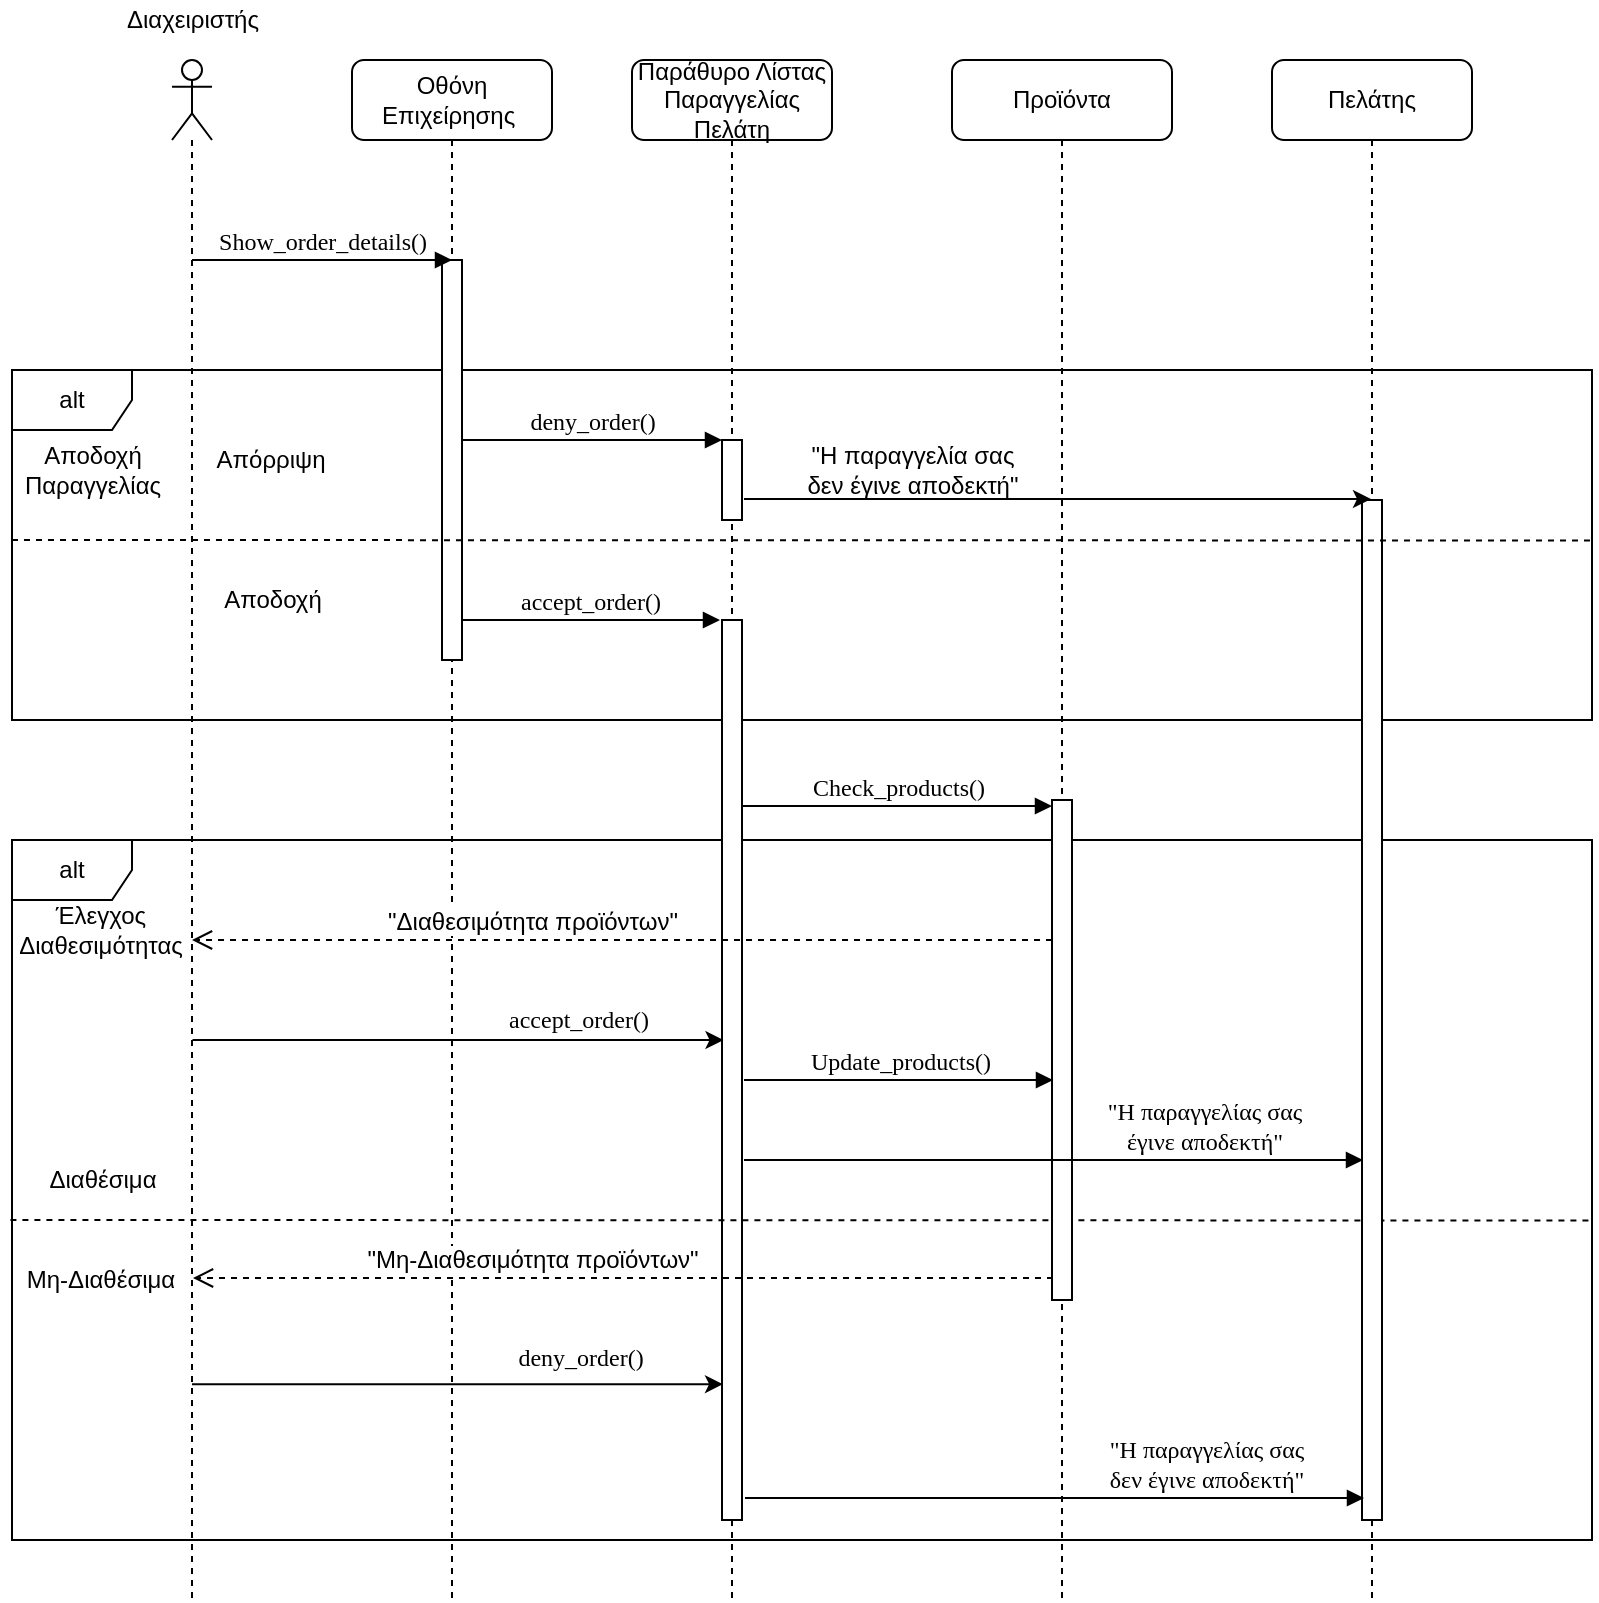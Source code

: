 <mxfile version="19.0.3" type="device"><diagram name="Page-1" id="13e1069c-82ec-6db2-03f1-153e76fe0fe0"><mxGraphModel dx="2762" dy="762" grid="1" gridSize="10" guides="1" tooltips="1" connect="1" arrows="1" fold="1" page="1" pageScale="1" pageWidth="1100" pageHeight="850" background="none" math="0" shadow="0"><root><mxCell id="0"/><mxCell id="1" parent="0"/><mxCell id="NlLL06unFiy1fuE21ErB-47" value="alt" style="shape=umlFrame;whiteSpace=wrap;html=1;" parent="1" vertex="1"><mxGeometry x="-70" y="470" width="790" height="350" as="geometry"/></mxCell><mxCell id="NlLL06unFiy1fuE21ErB-19" value="alt" style="shape=umlFrame;whiteSpace=wrap;html=1;" parent="1" vertex="1"><mxGeometry x="-70" y="235" width="790" height="175" as="geometry"/></mxCell><mxCell id="7baba1c4bc27f4b0-2" value="&lt;span style=&quot;font-family: Helvetica;&quot;&gt;Παράθυρο Λίστας Παραγγελίας Πελάτη&lt;/span&gt;" style="shape=umlLifeline;perimeter=lifelinePerimeter;whiteSpace=wrap;html=1;container=1;collapsible=0;recursiveResize=0;outlineConnect=0;rounded=1;shadow=0;comic=0;labelBackgroundColor=none;strokeWidth=1;fontFamily=Verdana;fontSize=12;align=center;" parent="1" vertex="1"><mxGeometry x="240" y="80" width="100" height="770" as="geometry"/></mxCell><mxCell id="NlLL06unFiy1fuE21ErB-11" value="accept_order()" style="html=1;verticalAlign=bottom;endArrow=block;labelBackgroundColor=none;fontFamily=Verdana;fontSize=12;edgeStyle=elbowEdgeStyle;elbow=vertical;" parent="7baba1c4bc27f4b0-2" edge="1"><mxGeometry relative="1" as="geometry"><mxPoint x="-86" y="280" as="sourcePoint"/><mxPoint x="44" y="280" as="targetPoint"/><Array as="points"><mxPoint x="-41" y="280"/><mxPoint x="-11" y="210"/></Array><mxPoint as="offset"/></mxGeometry></mxCell><mxCell id="NlLL06unFiy1fuE21ErB-24" value="" style="html=1;points=[];perimeter=orthogonalPerimeter;rounded=0;shadow=0;comic=0;labelBackgroundColor=none;strokeWidth=1;fontFamily=Verdana;fontSize=12;align=center;" parent="7baba1c4bc27f4b0-2" vertex="1"><mxGeometry x="45" y="190" width="10" height="40" as="geometry"/></mxCell><mxCell id="NlLL06unFiy1fuE21ErB-25" value="" style="html=1;points=[];perimeter=orthogonalPerimeter;rounded=0;shadow=0;comic=0;labelBackgroundColor=none;strokeWidth=1;fontFamily=Verdana;fontSize=12;align=center;" parent="7baba1c4bc27f4b0-2" vertex="1"><mxGeometry x="45" y="280" width="10" height="450" as="geometry"/></mxCell><mxCell id="NlLL06unFiy1fuE21ErB-40" value="" style="endArrow=none;dashed=1;html=1;rounded=0;entryX=1.001;entryY=0.43;entryDx=0;entryDy=0;entryPerimeter=0;" parent="7baba1c4bc27f4b0-2" edge="1"><mxGeometry width="50" height="50" relative="1" as="geometry"><mxPoint x="-310.79" y="580" as="sourcePoint"/><mxPoint x="480" y="580.25" as="targetPoint"/></mxGeometry></mxCell><mxCell id="7baba1c4bc27f4b0-3" value="&lt;span style=&quot;font-family: Helvetica;&quot;&gt;Προϊόντα&lt;/span&gt;" style="shape=umlLifeline;perimeter=lifelinePerimeter;whiteSpace=wrap;html=1;container=1;collapsible=0;recursiveResize=0;outlineConnect=0;rounded=1;shadow=0;comic=0;labelBackgroundColor=none;strokeWidth=1;fontFamily=Verdana;fontSize=12;align=center;" parent="1" vertex="1"><mxGeometry x="400" y="80" width="110" height="770" as="geometry"/></mxCell><mxCell id="NlLL06unFiy1fuE21ErB-28" value="" style="html=1;points=[];perimeter=orthogonalPerimeter;rounded=0;shadow=0;comic=0;labelBackgroundColor=none;strokeWidth=1;fontFamily=Verdana;fontSize=12;align=center;" parent="7baba1c4bc27f4b0-3" vertex="1"><mxGeometry x="50" y="370" width="10" height="250" as="geometry"/></mxCell><mxCell id="NlLL06unFiy1fuE21ErB-29" value="Check_products()" style="html=1;verticalAlign=bottom;endArrow=block;labelBackgroundColor=none;fontFamily=Verdana;fontSize=12;edgeStyle=elbowEdgeStyle;elbow=vertical;" parent="7baba1c4bc27f4b0-3" edge="1"><mxGeometry relative="1" as="geometry"><mxPoint x="-104.5" y="373" as="sourcePoint"/><mxPoint x="50" y="373" as="targetPoint"/><Array as="points"><mxPoint x="-69.5" y="373"/><mxPoint x="-39.5" y="303"/></Array><mxPoint as="offset"/></mxGeometry></mxCell><mxCell id="7baba1c4bc27f4b0-8" value="&lt;span style=&quot;font-family: Helvetica;&quot;&gt;Οθόνη Επιχείρησης&amp;nbsp;&lt;/span&gt;" style="shape=umlLifeline;perimeter=lifelinePerimeter;whiteSpace=wrap;html=1;container=1;collapsible=0;recursiveResize=0;outlineConnect=0;rounded=1;shadow=0;comic=0;labelBackgroundColor=none;strokeWidth=1;fontFamily=Verdana;fontSize=12;align=center;" parent="1" vertex="1"><mxGeometry x="100" y="80" width="100" height="770" as="geometry"/></mxCell><mxCell id="7baba1c4bc27f4b0-9" value="" style="html=1;points=[];perimeter=orthogonalPerimeter;rounded=0;shadow=0;comic=0;labelBackgroundColor=none;strokeWidth=1;fontFamily=Verdana;fontSize=12;align=center;" parent="7baba1c4bc27f4b0-8" vertex="1"><mxGeometry x="45" y="100" width="10" height="200" as="geometry"/></mxCell><mxCell id="7baba1c4bc27f4b0-11" value="deny_order()" style="html=1;verticalAlign=bottom;endArrow=block;labelBackgroundColor=none;fontFamily=Verdana;fontSize=12;edgeStyle=elbowEdgeStyle;elbow=vertical;" parent="1" source="7baba1c4bc27f4b0-9" edge="1"><mxGeometry relative="1" as="geometry"><mxPoint x="220" y="190" as="sourcePoint"/><mxPoint x="285" y="270" as="targetPoint"/><Array as="points"><mxPoint x="200" y="270"/><mxPoint x="230" y="200"/></Array><mxPoint as="offset"/></mxGeometry></mxCell><mxCell id="NlLL06unFiy1fuE21ErB-1" value="" style="shape=umlLifeline;participant=umlActor;perimeter=lifelinePerimeter;whiteSpace=wrap;html=1;container=1;collapsible=0;recursiveResize=0;verticalAlign=top;spacingTop=36;outlineConnect=0;" parent="1" vertex="1"><mxGeometry x="10" y="80" width="20" height="770" as="geometry"/></mxCell><mxCell id="NlLL06unFiy1fuE21ErB-2" value="Διαχειριστής" style="text;html=1;align=center;verticalAlign=middle;resizable=0;points=[];autosize=1;strokeColor=none;fillColor=none;" parent="1" vertex="1"><mxGeometry x="-20" y="50" width="80" height="20" as="geometry"/></mxCell><mxCell id="NlLL06unFiy1fuE21ErB-3" value="Show_order_details()" style="html=1;verticalAlign=bottom;endArrow=block;entryX=0;entryY=0;labelBackgroundColor=none;fontFamily=Verdana;fontSize=12;edgeStyle=elbowEdgeStyle;elbow=vertical;" parent="1" edge="1"><mxGeometry relative="1" as="geometry"><mxPoint x="20" y="180" as="sourcePoint"/><mxPoint x="150" y="180" as="targetPoint"/></mxGeometry></mxCell><mxCell id="NlLL06unFiy1fuE21ErB-7" value="&lt;font face=&quot;Helvetica&quot;&gt;Πελάτης&lt;/font&gt;" style="shape=umlLifeline;perimeter=lifelinePerimeter;whiteSpace=wrap;html=1;container=1;collapsible=0;recursiveResize=0;outlineConnect=0;rounded=1;shadow=0;comic=0;labelBackgroundColor=none;strokeWidth=1;fontFamily=Verdana;fontSize=12;align=center;" parent="1" vertex="1"><mxGeometry x="560" y="80" width="100" height="770" as="geometry"/></mxCell><mxCell id="NlLL06unFiy1fuE21ErB-8" value="" style="html=1;points=[];perimeter=orthogonalPerimeter;rounded=0;shadow=0;comic=0;labelBackgroundColor=none;strokeWidth=1;fontFamily=Verdana;fontSize=12;align=center;" parent="NlLL06unFiy1fuE21ErB-7" vertex="1"><mxGeometry x="45" y="220" width="10" height="510" as="geometry"/></mxCell><mxCell id="NlLL06unFiy1fuE21ErB-20" value="" style="endArrow=none;dashed=1;html=1;rounded=0;entryX=1.001;entryY=0.43;entryDx=0;entryDy=0;entryPerimeter=0;" parent="1" edge="1"><mxGeometry width="50" height="50" relative="1" as="geometry"><mxPoint x="-70" y="320" as="sourcePoint"/><mxPoint x="720.79" y="320.25" as="targetPoint"/></mxGeometry></mxCell><mxCell id="NlLL06unFiy1fuE21ErB-21" value="Αποδοχή &lt;br&gt;Παραγγελίας" style="text;html=1;align=center;verticalAlign=middle;resizable=0;points=[];autosize=1;strokeColor=none;fillColor=none;" parent="1" vertex="1"><mxGeometry x="-70" y="270" width="80" height="30" as="geometry"/></mxCell><mxCell id="NlLL06unFiy1fuE21ErB-22" value="Αποδοχή" style="text;html=1;align=center;verticalAlign=middle;resizable=0;points=[];autosize=1;strokeColor=none;fillColor=none;" parent="1" vertex="1"><mxGeometry x="30" y="340" width="60" height="20" as="geometry"/></mxCell><mxCell id="NlLL06unFiy1fuE21ErB-23" value="Απόρριψη" style="text;html=1;align=center;verticalAlign=middle;resizable=0;points=[];autosize=1;strokeColor=none;fillColor=none;" parent="1" vertex="1"><mxGeometry x="24" y="270" width="70" height="20" as="geometry"/></mxCell><mxCell id="NlLL06unFiy1fuE21ErB-26" value="" style="endArrow=classic;html=1;rounded=0;exitX=1.1;exitY=0.846;exitDx=0;exitDy=0;exitPerimeter=0;" parent="1" edge="1"><mxGeometry width="50" height="50" relative="1" as="geometry"><mxPoint x="296" y="299.5" as="sourcePoint"/><mxPoint x="609.5" y="299.5" as="targetPoint"/></mxGeometry></mxCell><mxCell id="NlLL06unFiy1fuE21ErB-18" value="&quot;Η παραγγελία σας &lt;br&gt;δεν έγινε αποδεκτή&quot;" style="text;html=1;align=center;verticalAlign=middle;resizable=0;points=[];autosize=1;strokeColor=none;fillColor=none;" parent="1" vertex="1"><mxGeometry x="320" y="270" width="120" height="30" as="geometry"/></mxCell><mxCell id="NlLL06unFiy1fuE21ErB-30" value="&lt;font style=&quot;font-size: 12px;&quot;&gt;&quot;Η παραγγελίας σας &lt;br&gt;έγινε αποδεκτή&quot;&lt;/font&gt;" style="html=1;verticalAlign=bottom;endArrow=block;labelBackgroundColor=none;fontFamily=Verdana;fontSize=12;edgeStyle=elbowEdgeStyle;elbow=vertical;" parent="1" edge="1"><mxGeometry x="0.486" relative="1" as="geometry"><mxPoint x="296" y="630" as="sourcePoint"/><mxPoint x="605.5" y="630" as="targetPoint"/><Array as="points"><mxPoint x="331" y="630"/><mxPoint x="361" y="560"/></Array><mxPoint as="offset"/></mxGeometry></mxCell><mxCell id="NlLL06unFiy1fuE21ErB-32" value="&quot;Διαθεσιμότητα προϊόντων&quot;" style="html=1;verticalAlign=bottom;endArrow=open;dashed=1;endSize=8;rounded=0;fontSize=12;" parent="1" edge="1"><mxGeometry x="0.209" relative="1" as="geometry"><mxPoint x="450" y="520" as="sourcePoint"/><mxPoint x="20" y="520" as="targetPoint"/><Array as="points"><mxPoint x="270" y="520"/></Array><mxPoint as="offset"/></mxGeometry></mxCell><mxCell id="NlLL06unFiy1fuE21ErB-35" value="&lt;span style=&quot;font-family: Verdana;&quot;&gt;accept_order()&lt;/span&gt;" style="text;html=1;align=center;verticalAlign=middle;resizable=0;points=[];autosize=1;strokeColor=none;fillColor=none;fontSize=12;" parent="1" vertex="1"><mxGeometry x="158" y="550" width="110" height="20" as="geometry"/></mxCell><mxCell id="NlLL06unFiy1fuE21ErB-37" value="Update_products()" style="html=1;verticalAlign=bottom;endArrow=block;labelBackgroundColor=none;fontFamily=Verdana;fontSize=12;edgeStyle=elbowEdgeStyle;elbow=vertical;" parent="1" edge="1"><mxGeometry relative="1" as="geometry"><mxPoint x="296" y="590" as="sourcePoint"/><mxPoint x="450.5" y="590" as="targetPoint"/><Array as="points"><mxPoint x="331" y="590"/><mxPoint x="361" y="520"/></Array><mxPoint as="offset"/></mxGeometry></mxCell><mxCell id="NlLL06unFiy1fuE21ErB-41" value="&lt;font style=&quot;font-size: 12px;&quot;&gt;&quot;Η παραγγελίας σας &lt;br&gt;δεν έγινε αποδεκτή&quot;&lt;/font&gt;" style="html=1;verticalAlign=bottom;endArrow=block;labelBackgroundColor=none;fontFamily=Verdana;fontSize=12;edgeStyle=elbowEdgeStyle;elbow=vertical;" parent="1" edge="1"><mxGeometry x="0.486" relative="1" as="geometry"><mxPoint x="296.5" y="799" as="sourcePoint"/><mxPoint x="606" y="799" as="targetPoint"/><Array as="points"><mxPoint x="331.5" y="799"/><mxPoint x="361.5" y="729"/></Array><mxPoint as="offset"/></mxGeometry></mxCell><mxCell id="NlLL06unFiy1fuE21ErB-42" value="&quot;Μη-Διαθεσιμότητα προϊόντων&quot;" style="html=1;verticalAlign=bottom;endArrow=open;dashed=1;endSize=8;rounded=0;fontSize=12;" parent="1" edge="1"><mxGeometry x="0.212" relative="1" as="geometry"><mxPoint x="450.5" y="689" as="sourcePoint"/><mxPoint x="20.5" y="689" as="targetPoint"/><Array as="points"><mxPoint x="270.5" y="689"/></Array><mxPoint as="offset"/></mxGeometry></mxCell><mxCell id="NlLL06unFiy1fuE21ErB-43" value="" style="endArrow=classic;html=1;rounded=0;fontSize=12;entryX=0;entryY=0.761;entryDx=0;entryDy=0;entryPerimeter=0;" parent="1" edge="1"><mxGeometry width="50" height="50" relative="1" as="geometry"><mxPoint x="20" y="742.08" as="sourcePoint"/><mxPoint x="285.5" y="742.08" as="targetPoint"/></mxGeometry></mxCell><mxCell id="NlLL06unFiy1fuE21ErB-44" value="&lt;span style=&quot;font-family: Verdana;&quot;&gt;deny_order()&lt;/span&gt;" style="text;html=1;align=center;verticalAlign=middle;resizable=0;points=[];autosize=1;strokeColor=none;fillColor=none;fontSize=12;" parent="1" vertex="1"><mxGeometry x="163.5" y="719" width="100" height="20" as="geometry"/></mxCell><mxCell id="NlLL06unFiy1fuE21ErB-46" value="" style="endArrow=classic;html=1;rounded=0;fontSize=12;entryX=0;entryY=0.761;entryDx=0;entryDy=0;entryPerimeter=0;" parent="1" edge="1"><mxGeometry width="50" height="50" relative="1" as="geometry"><mxPoint x="20.25" y="570" as="sourcePoint"/><mxPoint x="285.75" y="570" as="targetPoint"/></mxGeometry></mxCell><mxCell id="NlLL06unFiy1fuE21ErB-48" value="Έλεγχος &lt;br&gt;Διαθεσιμότητας" style="text;html=1;align=center;verticalAlign=middle;resizable=0;points=[];autosize=1;strokeColor=none;fillColor=none;fontSize=12;" parent="1" vertex="1"><mxGeometry x="-76" y="500" width="100" height="30" as="geometry"/></mxCell><mxCell id="NlLL06unFiy1fuE21ErB-49" value="Διαθέσιμα" style="text;html=1;align=center;verticalAlign=middle;resizable=0;points=[];autosize=1;strokeColor=none;fillColor=none;fontSize=12;" parent="1" vertex="1"><mxGeometry x="-60" y="630" width="70" height="20" as="geometry"/></mxCell><mxCell id="NlLL06unFiy1fuE21ErB-50" value="Μη-Διαθέσιμα" style="text;html=1;align=center;verticalAlign=middle;resizable=0;points=[];autosize=1;strokeColor=none;fillColor=none;fontSize=12;" parent="1" vertex="1"><mxGeometry x="-71" y="680" width="90" height="20" as="geometry"/></mxCell></root></mxGraphModel></diagram></mxfile>